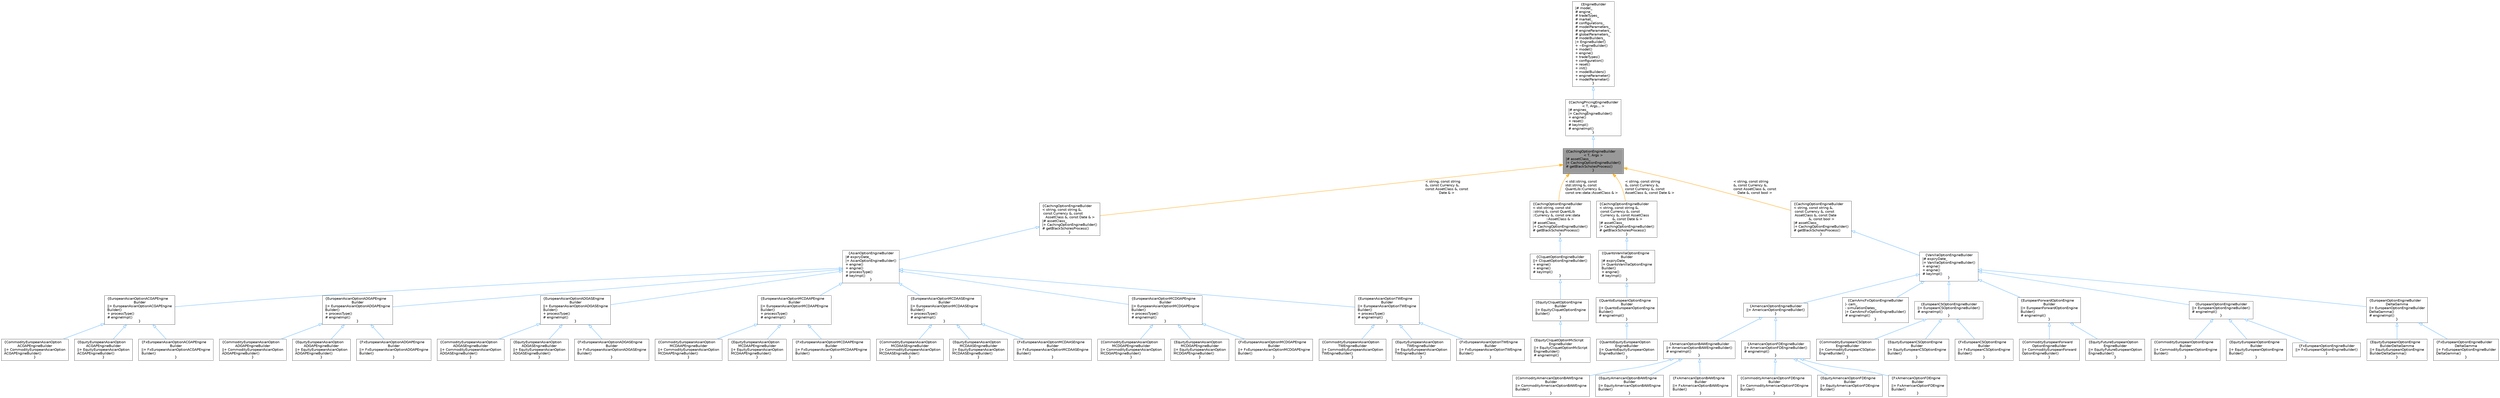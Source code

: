digraph "CachingOptionEngineBuilder&lt; T, Args &gt;"
{
 // INTERACTIVE_SVG=YES
 // LATEX_PDF_SIZE
  bgcolor="transparent";
  edge [fontname=Helvetica,fontsize=10,labelfontname=Helvetica,labelfontsize=10];
  node [fontname=Helvetica,fontsize=10,shape=box,height=0.2,width=0.4];
  Node1 [label="{CachingOptionEngineBuilder\l\< T, Args \>\n|# assetClass_\l|+ CachingOptionEngineBuilder()\l# getBlackScholesProcess()\l}",height=0.2,width=0.4,color="gray40", fillcolor="grey60", style="filled", fontcolor="black",tooltip=" "];
  Node2 -> Node1 [dir="back",color="steelblue1",style="solid",arrowtail="onormal"];
  Node2 [label="{CachingPricingEngineBuilder\l\< T, Args... \>\n|# engines_\l|+ CachingEngineBuilder()\l+ engine()\l+ reset()\l# keyImpl()\l# engineImpl()\l}",height=0.2,width=0.4,color="gray40", fillcolor="white", style="filled",URL="$classore_1_1data_1_1_caching_engine_builder.html",tooltip="Abstract template EngineBuilder class that can cache engines and coupon pricers."];
  Node3 -> Node2 [dir="back",color="steelblue1",style="solid",arrowtail="onormal"];
  Node3 [label="{EngineBuilder\n|# model_\l# engine_\l# tradeTypes_\l# market_\l# configurations_\l# modelParameters_\l# engineParameters_\l# globalParameters_\l# modelBuilders_\l|+ EngineBuilder()\l+ ~EngineBuilder()\l+ model()\l+ engine()\l+ tradeTypes()\l+ configuration()\l+ reset()\l+ init()\l+ modelBuilders()\l+ engineParameter()\l+ modelParameter()\l}",height=0.2,width=0.4,color="gray40", fillcolor="white", style="filled",URL="$classore_1_1data_1_1_engine_builder.html",tooltip="Base PricingEngine Builder class for a specific model and engine."];
  Node1 -> Node4 [dir="back",color="orange",style="solid",label=" \< string, const string\l &, const Currency &,\l const AssetClass &, const\l Date & \>" ];
  Node4 [label="{CachingOptionEngineBuilder\l\< string, const string &,\l const Currency &, const\l AssetClass &, const Date & \>\n|# assetClass_\l|+ CachingOptionEngineBuilder()\l# getBlackScholesProcess()\l}",height=0.2,width=0.4,color="gray40", fillcolor="white", style="filled",URL="$classore_1_1data_1_1_caching_option_engine_builder.html",tooltip=" "];
  Node4 -> Node5 [dir="back",color="steelblue1",style="solid",arrowtail="onormal"];
  Node5 [label="{AsianOptionEngineBuilder\n|# expiryDate_\l|+ AsianOptionEngineBuilder()\l+ engine()\l+ engine()\l+ processType()\l# keyImpl()\l}",height=0.2,width=0.4,color="gray40", fillcolor="white", style="filled",URL="$classore_1_1data_1_1_asian_option_engine_builder.html",tooltip="Abstract Engine Builder for Asian Options."];
  Node5 -> Node6 [dir="back",color="steelblue1",style="solid",arrowtail="onormal"];
  Node6 [label="{EuropeanAsianOptionACGAPEngine\lBuilder\n||+ EuropeanAsianOptionACGAPEngine\lBuilder()\l+ processType()\l# engineImpl()\l}",height=0.2,width=0.4,color="gray40", fillcolor="white", style="filled",URL="$classore_1_1data_1_1_european_asian_option_a_c_g_a_p_engine_builder.html",tooltip="Continuous Analytic Engine Builder for European Asian Geometric Average Price Options."];
  Node6 -> Node7 [dir="back",color="steelblue1",style="solid",arrowtail="onormal"];
  Node7 [label="{CommodityEuropeanAsianOption\lACGAPEngineBuilder\n||+ CommodityEuropeanAsianOption\lACGAPEngineBuilder()\l}",height=0.2,width=0.4,color="gray40", fillcolor="white", style="filled",URL="$classore_1_1data_1_1_commodity_european_asian_option_a_c_g_a_p_engine_builder.html",tooltip="Continuous Analytic Engine Builder for European Asian Commodity Geometric Average Price Options."];
  Node6 -> Node8 [dir="back",color="steelblue1",style="solid",arrowtail="onormal"];
  Node8 [label="{EquityEuropeanAsianOption\lACGAPEngineBuilder\n||+ EquityEuropeanAsianOption\lACGAPEngineBuilder()\l}",height=0.2,width=0.4,color="gray40", fillcolor="white", style="filled",URL="$classore_1_1data_1_1_equity_european_asian_option_a_c_g_a_p_engine_builder.html",tooltip="Continuous Analytic Engine Builder for European Asian Equity Geometric Average Price Options."];
  Node6 -> Node9 [dir="back",color="steelblue1",style="solid",arrowtail="onormal"];
  Node9 [label="{FxEuropeanAsianOptionACGAPEngine\lBuilder\n||+ FxEuropeanAsianOptionACGAPEngine\lBuilder()\l}",height=0.2,width=0.4,color="gray40", fillcolor="white", style="filled",URL="$classore_1_1data_1_1_fx_european_asian_option_a_c_g_a_p_engine_builder.html",tooltip="Continuous Analytic Engine Builder for European Asian Fx Geometric Average Price Options."];
  Node5 -> Node10 [dir="back",color="steelblue1",style="solid",arrowtail="onormal"];
  Node10 [label="{EuropeanAsianOptionADGAPEngine\lBuilder\n||+ EuropeanAsianOptionADGAPEngine\lBuilder()\l+ processType()\l# engineImpl()\l}",height=0.2,width=0.4,color="gray40", fillcolor="white", style="filled",URL="$classore_1_1data_1_1_european_asian_option_a_d_g_a_p_engine_builder.html",tooltip="Discrete Analytic Engine Builder for European Asian Geometric Average Price Options."];
  Node10 -> Node11 [dir="back",color="steelblue1",style="solid",arrowtail="onormal"];
  Node11 [label="{CommodityEuropeanAsianOption\lADGAPEngineBuilder\n||+ CommodityEuropeanAsianOption\lADGAPEngineBuilder()\l}",height=0.2,width=0.4,color="gray40", fillcolor="white", style="filled",URL="$classore_1_1data_1_1_commodity_european_asian_option_a_d_g_a_p_engine_builder.html",tooltip="Discrete Analytic Engine Builder for European Asian Commodity Geometric Average Price Options."];
  Node10 -> Node12 [dir="back",color="steelblue1",style="solid",arrowtail="onormal"];
  Node12 [label="{EquityEuropeanAsianOption\lADGAPEngineBuilder\n||+ EquityEuropeanAsianOption\lADGAPEngineBuilder()\l}",height=0.2,width=0.4,color="gray40", fillcolor="white", style="filled",URL="$classore_1_1data_1_1_equity_european_asian_option_a_d_g_a_p_engine_builder.html",tooltip="Discrete Analytic Engine Builder for European Asian Equity Geometric Average Price Options."];
  Node10 -> Node13 [dir="back",color="steelblue1",style="solid",arrowtail="onormal"];
  Node13 [label="{FxEuropeanAsianOptionADGAPEngine\lBuilder\n||+ FxEuropeanAsianOptionADGAPEngine\lBuilder()\l}",height=0.2,width=0.4,color="gray40", fillcolor="white", style="filled",URL="$classore_1_1data_1_1_fx_european_asian_option_a_d_g_a_p_engine_builder.html",tooltip="Discrete Analytic Engine Builder for European Asian Fx Geometric Average Price Options."];
  Node5 -> Node14 [dir="back",color="steelblue1",style="solid",arrowtail="onormal"];
  Node14 [label="{EuropeanAsianOptionADGASEngine\lBuilder\n||+ EuropeanAsianOptionADGASEngine\lBuilder()\l+ processType()\l# engineImpl()\l}",height=0.2,width=0.4,color="gray40", fillcolor="white", style="filled",URL="$classore_1_1data_1_1_european_asian_option_a_d_g_a_s_engine_builder.html",tooltip="Discrete Analytic Engine Builder for European Asian Geometric Average Strike Options."];
  Node14 -> Node15 [dir="back",color="steelblue1",style="solid",arrowtail="onormal"];
  Node15 [label="{CommodityEuropeanAsianOption\lADGASEngineBuilder\n||+ CommodityEuropeanAsianOption\lADGASEngineBuilder()\l}",height=0.2,width=0.4,color="gray40", fillcolor="white", style="filled",URL="$classore_1_1data_1_1_commodity_european_asian_option_a_d_g_a_s_engine_builder.html",tooltip="Discrete Analytic Engine Builder for European Asian Commodity Geometric Average Strike Options."];
  Node14 -> Node16 [dir="back",color="steelblue1",style="solid",arrowtail="onormal"];
  Node16 [label="{EquityEuropeanAsianOption\lADGASEngineBuilder\n||+ EquityEuropeanAsianOption\lADGASEngineBuilder()\l}",height=0.2,width=0.4,color="gray40", fillcolor="white", style="filled",URL="$classore_1_1data_1_1_equity_european_asian_option_a_d_g_a_s_engine_builder.html",tooltip="Discrete Analytic Engine Builder for European Asian Equity Geometric Average Strike Options."];
  Node14 -> Node17 [dir="back",color="steelblue1",style="solid",arrowtail="onormal"];
  Node17 [label="{FxEuropeanAsianOptionADGASEngine\lBuilder\n||+ FxEuropeanAsianOptionADGASEngine\lBuilder()\l}",height=0.2,width=0.4,color="gray40", fillcolor="white", style="filled",URL="$classore_1_1data_1_1_fx_european_asian_option_a_d_g_a_s_engine_builder.html",tooltip="Discrete Analytic Engine Builder for European Asian Fx Geometric Average Strike Options."];
  Node5 -> Node18 [dir="back",color="steelblue1",style="solid",arrowtail="onormal"];
  Node18 [label="{EuropeanAsianOptionMCDAAPEngine\lBuilder\n||+ EuropeanAsianOptionMCDAAPEngine\lBuilder()\l+ processType()\l# engineImpl()\l}",height=0.2,width=0.4,color="gray40", fillcolor="white", style="filled",URL="$classore_1_1data_1_1_european_asian_option_m_c_d_a_a_p_engine_builder.html",tooltip="Discrete Monte Carlo Engine Builder for European Asian Arithmetic Average Price Options."];
  Node18 -> Node19 [dir="back",color="steelblue1",style="solid",arrowtail="onormal"];
  Node19 [label="{CommodityEuropeanAsianOption\lMCDAAPEngineBuilder\n||+ CommodityEuropeanAsianOption\lMCDAAPEngineBuilder()\l}",height=0.2,width=0.4,color="gray40", fillcolor="white", style="filled",URL="$classore_1_1data_1_1_commodity_european_asian_option_m_c_d_a_a_p_engine_builder.html",tooltip="Discrete Monte Carlo Engine Builder for European Asian Commodity Arithmetic Average Price Options."];
  Node18 -> Node20 [dir="back",color="steelblue1",style="solid",arrowtail="onormal"];
  Node20 [label="{EquityEuropeanAsianOption\lMCDAAPEngineBuilder\n||+ EquityEuropeanAsianOption\lMCDAAPEngineBuilder()\l}",height=0.2,width=0.4,color="gray40", fillcolor="white", style="filled",URL="$classore_1_1data_1_1_equity_european_asian_option_m_c_d_a_a_p_engine_builder.html",tooltip="Discrete Monte Carlo Engine Builder for European Asian Equity Arithmetic Average Price Options."];
  Node18 -> Node21 [dir="back",color="steelblue1",style="solid",arrowtail="onormal"];
  Node21 [label="{FxEuropeanAsianOptionMCDAAPEngine\lBuilder\n||+ FxEuropeanAsianOptionMCDAAPEngine\lBuilder()\l}",height=0.2,width=0.4,color="gray40", fillcolor="white", style="filled",URL="$classore_1_1data_1_1_fx_european_asian_option_m_c_d_a_a_p_engine_builder.html",tooltip="Discrete Monte Carlo Engine Builder for European Asian Fx Arithmetic Average Price Options."];
  Node5 -> Node22 [dir="back",color="steelblue1",style="solid",arrowtail="onormal"];
  Node22 [label="{EuropeanAsianOptionMCDAASEngine\lBuilder\n||+ EuropeanAsianOptionMCDAASEngine\lBuilder()\l+ processType()\l# engineImpl()\l}",height=0.2,width=0.4,color="gray40", fillcolor="white", style="filled",URL="$classore_1_1data_1_1_european_asian_option_m_c_d_a_a_s_engine_builder.html",tooltip="Discrete Monte Carlo Engine Builder for European Asian Arithmetic Average Strike Options."];
  Node22 -> Node23 [dir="back",color="steelblue1",style="solid",arrowtail="onormal"];
  Node23 [label="{CommodityEuropeanAsianOption\lMCDAASEngineBuilder\n||+ CommodityEuropeanAsianOption\lMCDAASEngineBuilder()\l}",height=0.2,width=0.4,color="gray40", fillcolor="white", style="filled",URL="$classore_1_1data_1_1_commodity_european_asian_option_m_c_d_a_a_s_engine_builder.html",tooltip="Discrete Monte Carlo Engine Builder for European Asian Commodity Arithmetic Average Strike Options."];
  Node22 -> Node24 [dir="back",color="steelblue1",style="solid",arrowtail="onormal"];
  Node24 [label="{EquityEuropeanAsianOption\lMCDAASEngineBuilder\n||+ EquityEuropeanAsianOption\lMCDAASEngineBuilder()\l}",height=0.2,width=0.4,color="gray40", fillcolor="white", style="filled",URL="$classore_1_1data_1_1_equity_european_asian_option_m_c_d_a_a_s_engine_builder.html",tooltip="Discrete Monte Carlo Engine Builder for European Asian Equity Arithmetic Average Strike Options."];
  Node22 -> Node25 [dir="back",color="steelblue1",style="solid",arrowtail="onormal"];
  Node25 [label="{FxEuropeanAsianOptionMCDAASEngine\lBuilder\n||+ FxEuropeanAsianOptionMCDAASEngine\lBuilder()\l}",height=0.2,width=0.4,color="gray40", fillcolor="white", style="filled",URL="$classore_1_1data_1_1_fx_european_asian_option_m_c_d_a_a_s_engine_builder.html",tooltip="Discrete Monte Carlo Engine Builder for European Asian Fx Arithmetic Average Strike Options."];
  Node5 -> Node26 [dir="back",color="steelblue1",style="solid",arrowtail="onormal"];
  Node26 [label="{EuropeanAsianOptionMCDGAPEngine\lBuilder\n||+ EuropeanAsianOptionMCDGAPEngine\lBuilder()\l+ processType()\l# engineImpl()\l}",height=0.2,width=0.4,color="gray40", fillcolor="white", style="filled",URL="$classore_1_1data_1_1_european_asian_option_m_c_d_g_a_p_engine_builder.html",tooltip="Discrete Monte Carlo Engine Builder for European Asian Geometric Average Price Options."];
  Node26 -> Node27 [dir="back",color="steelblue1",style="solid",arrowtail="onormal"];
  Node27 [label="{CommodityEuropeanAsianOption\lMCDGAPEngineBuilder\n||+ CommodityEuropeanAsianOption\lMCDGAPEngineBuilder()\l}",height=0.2,width=0.4,color="gray40", fillcolor="white", style="filled",URL="$classore_1_1data_1_1_commodity_european_asian_option_m_c_d_g_a_p_engine_builder.html",tooltip="Discrete Monte Carlo Engine Builder for European Asian Commodity Geometric Average Price Options."];
  Node26 -> Node28 [dir="back",color="steelblue1",style="solid",arrowtail="onormal"];
  Node28 [label="{EquityEuropeanAsianOption\lMCDGAPEngineBuilder\n||+ EquityEuropeanAsianOption\lMCDGAPEngineBuilder()\l}",height=0.2,width=0.4,color="gray40", fillcolor="white", style="filled",URL="$classore_1_1data_1_1_equity_european_asian_option_m_c_d_g_a_p_engine_builder.html",tooltip="Discrete Monte Carlo Engine Builder for European Asian Equity Geometric Average Price Options."];
  Node26 -> Node29 [dir="back",color="steelblue1",style="solid",arrowtail="onormal"];
  Node29 [label="{FxEuropeanAsianOptionMCDGAPEngine\lBuilder\n||+ FxEuropeanAsianOptionMCDGAPEngine\lBuilder()\l}",height=0.2,width=0.4,color="gray40", fillcolor="white", style="filled",URL="$classore_1_1data_1_1_fx_european_asian_option_m_c_d_g_a_p_engine_builder.html",tooltip="Discrete Monte Carlo Engine Builder for European Asian Fx Geometric Average Price Options."];
  Node5 -> Node30 [dir="back",color="steelblue1",style="solid",arrowtail="onormal"];
  Node30 [label="{EuropeanAsianOptionTWEngine\lBuilder\n||+ EuropeanAsianOptionTWEngine\lBuilder()\l+ processType()\l# engineImpl()\l}",height=0.2,width=0.4,color="gray40", fillcolor="white", style="filled",URL="$classore_1_1data_1_1_european_asian_option_t_w_engine_builder.html",tooltip="Discrete Analytic TW Engine Builder for European Asian Arithmetic Average Price Options."];
  Node30 -> Node31 [dir="back",color="steelblue1",style="solid",arrowtail="onormal"];
  Node31 [label="{CommodityEuropeanAsianOption\lTWEngineBuilder\n||+ CommodityEuropeanAsianOption\lTWEngineBuilder()\l}",height=0.2,width=0.4,color="gray40", fillcolor="white", style="filled",URL="$classore_1_1data_1_1_commodity_european_asian_option_t_w_engine_builder.html",tooltip="Discrete Analytic TW Engine Builder for European Asian Commodity Arithmetic Average Price Options."];
  Node30 -> Node32 [dir="back",color="steelblue1",style="solid",arrowtail="onormal"];
  Node32 [label="{EquityEuropeanAsianOption\lTWEngineBuilder\n||+ EquityEuropeanAsianOption\lTWEngineBuilder()\l}",height=0.2,width=0.4,color="gray40", fillcolor="white", style="filled",URL="$classore_1_1data_1_1_equity_european_asian_option_t_w_engine_builder.html",tooltip="Discrete Analytic TW Engine Builder for European Asian Equity Arithmetic Average Price Options."];
  Node30 -> Node33 [dir="back",color="steelblue1",style="solid",arrowtail="onormal"];
  Node33 [label="{FxEuropeanAsianOptionTWEngine\lBuilder\n||+ FxEuropeanAsianOptionTWEngine\lBuilder()\l}",height=0.2,width=0.4,color="gray40", fillcolor="white", style="filled",URL="$classore_1_1data_1_1_fx_european_asian_option_t_w_engine_builder.html",tooltip="Discrete Analytic TW Engine Builder for European Asian Fx Arithmetic Average Price Options."];
  Node1 -> Node34 [dir="back",color="orange",style="solid",label=" \< std::string, const\l std::string &, const\l QuantLib::Currency &,\l const ore::data::AssetClass & \>" ];
  Node34 [label="{CachingOptionEngineBuilder\l\< std::string, const std\l::string &, const QuantLib\l::Currency &, const ore::data\l::AssetClass & \>\n|# assetClass_\l|+ CachingOptionEngineBuilder()\l# getBlackScholesProcess()\l}",height=0.2,width=0.4,color="gray40", fillcolor="white", style="filled",URL="$classore_1_1data_1_1_caching_option_engine_builder.html",tooltip=" "];
  Node34 -> Node35 [dir="back",color="steelblue1",style="solid",arrowtail="onormal"];
  Node35 [label="{CliquetOptionEngineBuilder\n||+ CliquetOptionEngineBuilder()\l+ engine()\l+ engine()\l# keyImpl()\l}",height=0.2,width=0.4,color="gray40", fillcolor="white", style="filled",URL="$classore_1_1data_1_1_cliquet_option_engine_builder.html",tooltip="Engine builder for Cliquet Options."];
  Node35 -> Node36 [dir="back",color="steelblue1",style="solid",arrowtail="onormal"];
  Node36 [label="{EquityCliquetOptionEngine\lBuilder\n||+ EquityCliquetOptionEngine\lBuilder()\l}",height=0.2,width=0.4,color="gray40", fillcolor="white", style="filled",URL="$classore_1_1data_1_1_equity_cliquet_option_engine_builder.html",tooltip="Engine Builder for Equity Cliquet Options."];
  Node36 -> Node37 [dir="back",color="steelblue1",style="solid",arrowtail="onormal"];
  Node37 [label="{EquityCliquetOptionMcScript\lEngineBuilder\n||+ EquityCliquetOptionMcScript\lEngineBuilder()\l# engineImpl()\l}",height=0.2,width=0.4,color="gray40", fillcolor="white", style="filled",URL="$classore_1_1data_1_1_equity_cliquet_option_mc_script_engine_builder.html",tooltip=" "];
  Node1 -> Node38 [dir="back",color="orange",style="solid",label=" \< string, const string\l &, const Currency &,\l const Currency &, const\l AssetClass &, const Date & \>" ];
  Node38 [label="{CachingOptionEngineBuilder\l\< string, const string &,\l const Currency &, const\l Currency &, const AssetClass\l &, const Date & \>\n|# assetClass_\l|+ CachingOptionEngineBuilder()\l# getBlackScholesProcess()\l}",height=0.2,width=0.4,color="gray40", fillcolor="white", style="filled",URL="$classore_1_1data_1_1_caching_option_engine_builder.html",tooltip=" "];
  Node38 -> Node39 [dir="back",color="steelblue1",style="solid",arrowtail="onormal"];
  Node39 [label="{QuantoVanillaOptionEngine\lBuilder\n|# expiryDate_\l|+ QuantoVanillaOptionEngine\lBuilder()\l+ engine()\l# keyImpl()\l}",height=0.2,width=0.4,color="gray40", fillcolor="white", style="filled",URL="$classore_1_1data_1_1_quanto_vanilla_option_engine_builder.html",tooltip="Abstract Engine Builder for Quanto Vanilla Options."];
  Node39 -> Node40 [dir="back",color="steelblue1",style="solid",arrowtail="onormal"];
  Node40 [label="{QuantoEuropeanOptionEngine\lBuilder\n||+ QuantoEuropeanOptionEngine\lBuilder()\l# engineImpl()\l}",height=0.2,width=0.4,color="gray40", fillcolor="white", style="filled",URL="$classore_1_1data_1_1_quanto_european_option_engine_builder.html",tooltip="Abstract Engine Builder for Quanto European Vanilla Options."];
  Node40 -> Node41 [dir="back",color="steelblue1",style="solid",arrowtail="onormal"];
  Node41 [label="{QuantoEquityEuropeanOption\lEngineBuilder\n||+ QuantoEquityEuropeanOption\lEngineBuilder()\l}",height=0.2,width=0.4,color="gray40", fillcolor="white", style="filled",URL="$classore_1_1data_1_1_quanto_equity_european_option_engine_builder.html",tooltip="Engine Builder for Quanto European Equity Option Options."];
  Node1 -> Node42 [dir="back",color="orange",style="solid",label=" \< string, const string\l &, const Currency &,\l const AssetClass &, const\l Date &, const bool \>" ];
  Node42 [label="{CachingOptionEngineBuilder\l\< string, const string &,\l const Currency &, const\l AssetClass &, const Date\l &, const bool \>\n|# assetClass_\l|+ CachingOptionEngineBuilder()\l# getBlackScholesProcess()\l}",height=0.2,width=0.4,color="gray40", fillcolor="white", style="filled",URL="$classore_1_1data_1_1_caching_option_engine_builder.html",tooltip=" "];
  Node42 -> Node43 [dir="back",color="steelblue1",style="solid",arrowtail="onormal"];
  Node43 [label="{VanillaOptionEngineBuilder\n|# expiryDate_\l|+ VanillaOptionEngineBuilder()\l+ engine()\l+ engine()\l# keyImpl()\l}",height=0.2,width=0.4,color="gray40", fillcolor="white", style="filled",URL="$classore_1_1data_1_1_vanilla_option_engine_builder.html",tooltip="Abstract Engine Builder for Vanilla Options."];
  Node43 -> Node44 [dir="back",color="steelblue1",style="solid",arrowtail="onormal"];
  Node44 [label="{AmericanOptionEngineBuilder\n||+ AmericanOptionEngineBuilder()\l}",height=0.2,width=0.4,color="gray40", fillcolor="white", style="filled",URL="$classore_1_1data_1_1_american_option_engine_builder.html",tooltip="Abstract Engine Builder for American Vanilla Options."];
  Node44 -> Node45 [dir="back",color="steelblue1",style="solid",arrowtail="onormal"];
  Node45 [label="{AmericanOptionBAWEngineBuilder\n||+ AmericanOptionBAWEngineBuilder()\l# engineImpl()\l}",height=0.2,width=0.4,color="gray40", fillcolor="white", style="filled",URL="$classore_1_1data_1_1_american_option_b_a_w_engine_builder.html",tooltip="Abstract Engine Builder for American Vanilla Options using Barone Adesi Whaley Approximation."];
  Node45 -> Node46 [dir="back",color="steelblue1",style="solid",arrowtail="onormal"];
  Node46 [label="{CommodityAmericanOptionBAWEngine\lBuilder\n||+ CommodityAmericanOptionBAWEngine\lBuilder()\l}",height=0.2,width=0.4,color="gray40", fillcolor="white", style="filled",URL="$classore_1_1data_1_1_commodity_american_option_b_a_w_engine_builder.html",tooltip=" "];
  Node45 -> Node47 [dir="back",color="steelblue1",style="solid",arrowtail="onormal"];
  Node47 [label="{EquityAmericanOptionBAWEngine\lBuilder\n||+ EquityAmericanOptionBAWEngine\lBuilder()\l}",height=0.2,width=0.4,color="gray40", fillcolor="white", style="filled",URL="$classore_1_1data_1_1_equity_american_option_b_a_w_engine_builder.html",tooltip="Engine Builder for American Equity Options using Barone Adesi Whaley Approximation."];
  Node45 -> Node48 [dir="back",color="steelblue1",style="solid",arrowtail="onormal"];
  Node48 [label="{FxAmericanOptionBAWEngine\lBuilder\n||+ FxAmericanOptionBAWEngine\lBuilder()\l}",height=0.2,width=0.4,color="gray40", fillcolor="white", style="filled",URL="$classore_1_1data_1_1_fx_american_option_b_a_w_engine_builder.html",tooltip="Engine Builder for American Fx Options using Barone Adesi Whaley Approximation."];
  Node44 -> Node49 [dir="back",color="steelblue1",style="solid",arrowtail="onormal"];
  Node49 [label="{AmericanOptionFDEngineBuilder\n||+ AmericanOptionFDEngineBuilder()\l# engineImpl()\l}",height=0.2,width=0.4,color="gray40", fillcolor="white", style="filled",URL="$classore_1_1data_1_1_american_option_f_d_engine_builder.html",tooltip="Abstract Engine Builder for American Vanilla Options using Finite Difference Method."];
  Node49 -> Node50 [dir="back",color="steelblue1",style="solid",arrowtail="onormal"];
  Node50 [label="{CommodityAmericanOptionFDEngine\lBuilder\n||+ CommodityAmericanOptionFDEngine\lBuilder()\l}",height=0.2,width=0.4,color="gray40", fillcolor="white", style="filled",URL="$classore_1_1data_1_1_commodity_american_option_f_d_engine_builder.html",tooltip=" "];
  Node49 -> Node51 [dir="back",color="steelblue1",style="solid",arrowtail="onormal"];
  Node51 [label="{EquityAmericanOptionFDEngine\lBuilder\n||+ EquityAmericanOptionFDEngine\lBuilder()\l}",height=0.2,width=0.4,color="gray40", fillcolor="white", style="filled",URL="$classore_1_1data_1_1_equity_american_option_f_d_engine_builder.html",tooltip="Engine Builder for American Equity Options using Finite Difference Method."];
  Node49 -> Node52 [dir="back",color="steelblue1",style="solid",arrowtail="onormal"];
  Node52 [label="{FxAmericanOptionFDEngine\lBuilder\n||+ FxAmericanOptionFDEngine\lBuilder()\l}",height=0.2,width=0.4,color="gray40", fillcolor="white", style="filled",URL="$classore_1_1data_1_1_fx_american_option_f_d_engine_builder.html",tooltip="Engine Builder for American Fx Options using Finite Difference Method."];
  Node43 -> Node53 [dir="back",color="steelblue1",style="solid",arrowtail="onormal"];
  Node53 [label="{CamAmcFxOptionEngineBuilder\n|- cam_\l- simulationDates_\l|+ CamAmcFxOptionEngineBuilder()\l# engineImpl()\l}",height=0.2,width=0.4,color="gray40", fillcolor="white", style="filled",URL="$classore_1_1data_1_1_cam_amc_fx_option_engine_builder.html",tooltip="FX option engine builder for external cam, with additional simulation dates (AMC)"];
  Node43 -> Node54 [dir="back",color="steelblue1",style="solid",arrowtail="onormal"];
  Node54 [label="{EuropeanCSOptionEngineBuilder\n||+ EuropeanCSOptionEngineBuilder()\l# engineImpl()\l}",height=0.2,width=0.4,color="gray40", fillcolor="white", style="filled",URL="$classore_1_1data_1_1_european_c_s_option_engine_builder.html",tooltip=" "];
  Node54 -> Node55 [dir="back",color="steelblue1",style="solid",arrowtail="onormal"];
  Node55 [label="{CommodityEuropeanCSOption\lEngineBuilder\n||+ CommodityEuropeanCSOption\lEngineBuilder()\l}",height=0.2,width=0.4,color="gray40", fillcolor="white", style="filled",URL="$classore_1_1data_1_1_commodity_european_c_s_option_engine_builder.html",tooltip=" "];
  Node54 -> Node56 [dir="back",color="steelblue1",style="solid",arrowtail="onormal"];
  Node56 [label="{EquityEuropeanCSOptionEngine\lBuilder\n||+ EquityEuropeanCSOptionEngine\lBuilder()\l}",height=0.2,width=0.4,color="gray40", fillcolor="white", style="filled",URL="$classore_1_1data_1_1_equity_european_c_s_option_engine_builder.html",tooltip=" "];
  Node54 -> Node57 [dir="back",color="steelblue1",style="solid",arrowtail="onormal"];
  Node57 [label="{FxEuropeanCSOptionEngine\lBuilder\n||+ FxEuropeanCSOptionEngine\lBuilder()\l}",height=0.2,width=0.4,color="gray40", fillcolor="white", style="filled",URL="$classore_1_1data_1_1_fx_european_c_s_option_engine_builder.html",tooltip=" "];
  Node43 -> Node58 [dir="back",color="steelblue1",style="solid",arrowtail="onormal"];
  Node58 [label="{EuropeanForwardOptionEngine\lBuilder\n||+ EuropeanForwardOptionEngine\lBuilder()\l# engineImpl()\l}",height=0.2,width=0.4,color="gray40", fillcolor="white", style="filled",URL="$classore_1_1data_1_1_european_forward_option_engine_builder.html",tooltip="Abstract Engine Builder for European Vanilla Forward Options."];
  Node58 -> Node59 [dir="back",color="steelblue1",style="solid",arrowtail="onormal"];
  Node59 [label="{CommodityEuropeanForward\lOptionEngineBuilder\n||+ CommodityEuropeanForward\lOptionEngineBuilder()\l}",height=0.2,width=0.4,color="gray40", fillcolor="white", style="filled",URL="$classore_1_1data_1_1_commodity_european_forward_option_engine_builder.html",tooltip=" "];
  Node58 -> Node60 [dir="back",color="steelblue1",style="solid",arrowtail="onormal"];
  Node60 [label="{EquityFutureEuropeanOption\lEngineBuilder\n||+ EquityFutureEuropeanOption\lEngineBuilder()\l}",height=0.2,width=0.4,color="gray40", fillcolor="white", style="filled",URL="$classore_1_1data_1_1_equity_future_european_option_engine_builder.html",tooltip=" "];
  Node43 -> Node61 [dir="back",color="steelblue1",style="solid",arrowtail="onormal"];
  Node61 [label="{EuropeanOptionEngineBuilder\n||+ EuropeanOptionEngineBuilder()\l# engineImpl()\l}",height=0.2,width=0.4,color="gray40", fillcolor="white", style="filled",URL="$classore_1_1data_1_1_european_option_engine_builder.html",tooltip="Abstract Engine Builder for European Vanilla Options."];
  Node61 -> Node62 [dir="back",color="steelblue1",style="solid",arrowtail="onormal"];
  Node62 [label="{CommodityEuropeanOptionEngine\lBuilder\n||+ CommodityEuropeanOptionEngine\lBuilder()\l}",height=0.2,width=0.4,color="gray40", fillcolor="white", style="filled",URL="$classore_1_1data_1_1_commodity_european_option_engine_builder.html",tooltip=" "];
  Node61 -> Node63 [dir="back",color="steelblue1",style="solid",arrowtail="onormal"];
  Node63 [label="{EquityEuropeanOptionEngine\lBuilder\n||+ EquityEuropeanOptionEngine\lBuilder()\l}",height=0.2,width=0.4,color="gray40", fillcolor="white", style="filled",URL="$classore_1_1data_1_1_equity_european_option_engine_builder.html",tooltip="Engine Builder for European Equity Option Options."];
  Node61 -> Node64 [dir="back",color="steelblue1",style="solid",arrowtail="onormal"];
  Node64 [label="{FxEuropeanOptionEngineBuilder\n||+ FxEuropeanOptionEngineBuilder()\l}",height=0.2,width=0.4,color="gray40", fillcolor="white", style="filled",URL="$classore_1_1data_1_1_fx_european_option_engine_builder.html",tooltip="Engine Builder for European Fx Option Options."];
  Node43 -> Node65 [dir="back",color="steelblue1",style="solid",arrowtail="onormal"];
  Node65 [label="{EuropeanOptionEngineBuilder\lDeltaGamma\n||+ EuropeanOptionEngineBuilder\lDeltaGamma()\l# engineImpl()\l}",height=0.2,width=0.4,color="gray40", fillcolor="white", style="filled",URL="$classore_1_1data_1_1_european_option_engine_builder_delta_gamma.html",tooltip="Engine Builder for European Options with delta/gamma extension."];
  Node65 -> Node66 [dir="back",color="steelblue1",style="solid",arrowtail="onormal"];
  Node66 [label="{EquityEuropeanOptionEngine\lBuilderDeltaGamma\n||+ EquityEuropeanOptionEngine\lBuilderDeltaGamma()\l}",height=0.2,width=0.4,color="gray40", fillcolor="white", style="filled",URL="$classore_1_1data_1_1_equity_european_option_engine_builder_delta_gamma.html",tooltip="Engine Builder for European Equity Options with analytical sensitivities."];
  Node65 -> Node67 [dir="back",color="steelblue1",style="solid",arrowtail="onormal"];
  Node67 [label="{FxEuropeanOptionEngineBuilder\lDeltaGamma\n||+ FxEuropeanOptionEngineBuilder\lDeltaGamma()\l}",height=0.2,width=0.4,color="gray40", fillcolor="white", style="filled",URL="$classore_1_1data_1_1_fx_european_option_engine_builder_delta_gamma.html",tooltip="Engine Builder for European FX Options with analytical sensitivities."];
}
